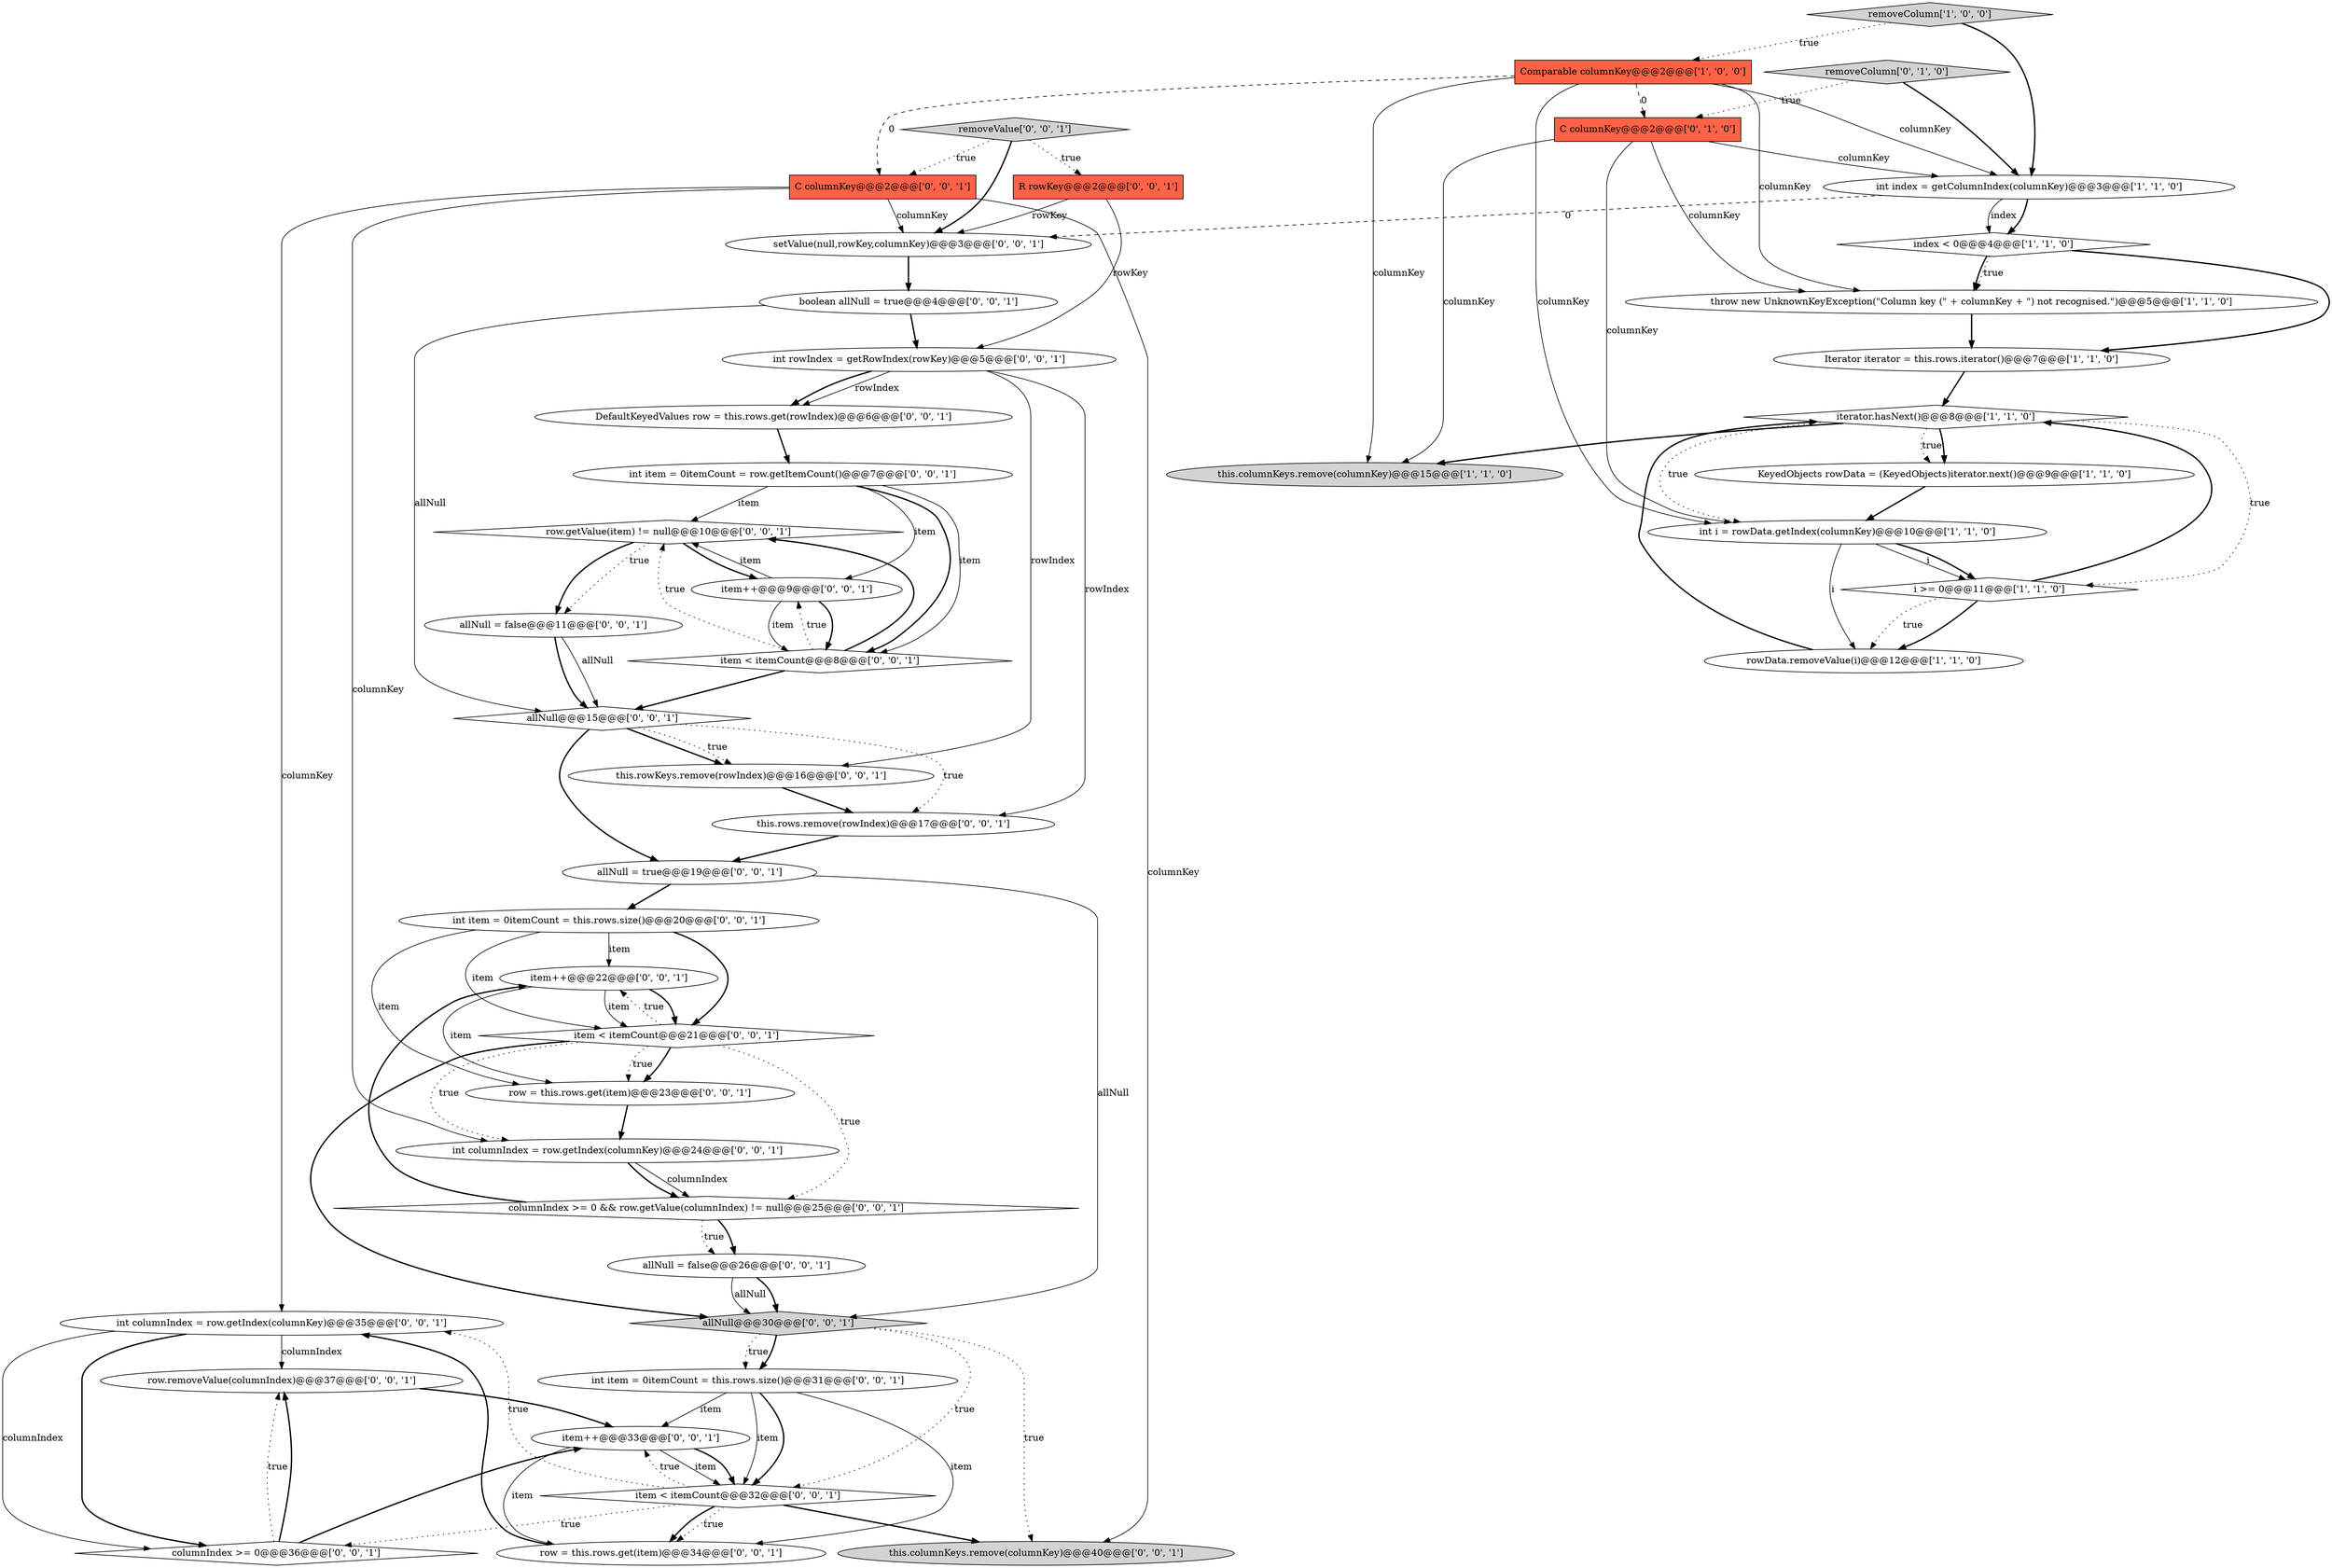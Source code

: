 digraph {
31 [style = filled, label = "this.columnKeys.remove(columnKey)@@@40@@@['0', '0', '1']", fillcolor = lightgray, shape = ellipse image = "AAA0AAABBB3BBB"];
41 [style = filled, label = "columnIndex >= 0 && row.getValue(columnIndex) != null@@@25@@@['0', '0', '1']", fillcolor = white, shape = diamond image = "AAA0AAABBB3BBB"];
45 [style = filled, label = "item++@@@22@@@['0', '0', '1']", fillcolor = white, shape = ellipse image = "AAA0AAABBB3BBB"];
5 [style = filled, label = "int i = rowData.getIndex(columnKey)@@@10@@@['1', '1', '0']", fillcolor = white, shape = ellipse image = "AAA0AAABBB1BBB"];
29 [style = filled, label = "R rowKey@@@2@@@['0', '0', '1']", fillcolor = tomato, shape = box image = "AAA0AAABBB3BBB"];
21 [style = filled, label = "allNull = false@@@11@@@['0', '0', '1']", fillcolor = white, shape = ellipse image = "AAA0AAABBB3BBB"];
40 [style = filled, label = "C columnKey@@@2@@@['0', '0', '1']", fillcolor = tomato, shape = box image = "AAA0AAABBB3BBB"];
38 [style = filled, label = "item++@@@33@@@['0', '0', '1']", fillcolor = white, shape = ellipse image = "AAA0AAABBB3BBB"];
30 [style = filled, label = "int columnIndex = row.getIndex(columnKey)@@@35@@@['0', '0', '1']", fillcolor = white, shape = ellipse image = "AAA0AAABBB3BBB"];
36 [style = filled, label = "allNull@@@15@@@['0', '0', '1']", fillcolor = white, shape = diamond image = "AAA0AAABBB3BBB"];
18 [style = filled, label = "allNull@@@30@@@['0', '0', '1']", fillcolor = lightgray, shape = diamond image = "AAA0AAABBB3BBB"];
37 [style = filled, label = "row.removeValue(columnIndex)@@@37@@@['0', '0', '1']", fillcolor = white, shape = ellipse image = "AAA0AAABBB3BBB"];
6 [style = filled, label = "removeColumn['1', '0', '0']", fillcolor = lightgray, shape = diamond image = "AAA0AAABBB1BBB"];
19 [style = filled, label = "allNull = false@@@26@@@['0', '0', '1']", fillcolor = white, shape = ellipse image = "AAA0AAABBB3BBB"];
15 [style = filled, label = "int item = 0itemCount = this.rows.size()@@@20@@@['0', '0', '1']", fillcolor = white, shape = ellipse image = "AAA0AAABBB3BBB"];
43 [style = filled, label = "row.getValue(item) != null@@@10@@@['0', '0', '1']", fillcolor = white, shape = diamond image = "AAA0AAABBB3BBB"];
33 [style = filled, label = "DefaultKeyedValues row = this.rows.get(rowIndex)@@@6@@@['0', '0', '1']", fillcolor = white, shape = ellipse image = "AAA0AAABBB3BBB"];
11 [style = filled, label = "i >= 0@@@11@@@['1', '1', '0']", fillcolor = white, shape = diamond image = "AAA0AAABBB1BBB"];
16 [style = filled, label = "columnIndex >= 0@@@36@@@['0', '0', '1']", fillcolor = white, shape = diamond image = "AAA0AAABBB3BBB"];
25 [style = filled, label = "item < itemCount@@@21@@@['0', '0', '1']", fillcolor = white, shape = diamond image = "AAA0AAABBB3BBB"];
24 [style = filled, label = "row = this.rows.get(item)@@@23@@@['0', '0', '1']", fillcolor = white, shape = ellipse image = "AAA0AAABBB3BBB"];
14 [style = filled, label = "item < itemCount@@@8@@@['0', '0', '1']", fillcolor = white, shape = diamond image = "AAA0AAABBB3BBB"];
1 [style = filled, label = "Comparable columnKey@@@2@@@['1', '0', '0']", fillcolor = tomato, shape = box image = "AAA1AAABBB1BBB"];
2 [style = filled, label = "Iterator iterator = this.rows.iterator()@@@7@@@['1', '1', '0']", fillcolor = white, shape = ellipse image = "AAA0AAABBB1BBB"];
10 [style = filled, label = "throw new UnknownKeyException(\"Column key (\" + columnKey + \") not recognised.\")@@@5@@@['1', '1', '0']", fillcolor = white, shape = ellipse image = "AAA0AAABBB1BBB"];
26 [style = filled, label = "int item = 0itemCount = this.rows.size()@@@31@@@['0', '0', '1']", fillcolor = white, shape = ellipse image = "AAA0AAABBB3BBB"];
7 [style = filled, label = "KeyedObjects rowData = (KeyedObjects)iterator.next()@@@9@@@['1', '1', '0']", fillcolor = white, shape = ellipse image = "AAA0AAABBB1BBB"];
27 [style = filled, label = "row = this.rows.get(item)@@@34@@@['0', '0', '1']", fillcolor = white, shape = ellipse image = "AAA0AAABBB3BBB"];
34 [style = filled, label = "this.rowKeys.remove(rowIndex)@@@16@@@['0', '0', '1']", fillcolor = white, shape = ellipse image = "AAA0AAABBB3BBB"];
8 [style = filled, label = "this.columnKeys.remove(columnKey)@@@15@@@['1', '1', '0']", fillcolor = lightgray, shape = ellipse image = "AAA0AAABBB1BBB"];
35 [style = filled, label = "boolean allNull = true@@@4@@@['0', '0', '1']", fillcolor = white, shape = ellipse image = "AAA0AAABBB3BBB"];
42 [style = filled, label = "int item = 0itemCount = row.getItemCount()@@@7@@@['0', '0', '1']", fillcolor = white, shape = ellipse image = "AAA0AAABBB3BBB"];
28 [style = filled, label = "item++@@@9@@@['0', '0', '1']", fillcolor = white, shape = ellipse image = "AAA0AAABBB3BBB"];
22 [style = filled, label = "setValue(null,rowKey,columnKey)@@@3@@@['0', '0', '1']", fillcolor = white, shape = ellipse image = "AAA0AAABBB3BBB"];
23 [style = filled, label = "allNull = true@@@19@@@['0', '0', '1']", fillcolor = white, shape = ellipse image = "AAA0AAABBB3BBB"];
12 [style = filled, label = "C columnKey@@@2@@@['0', '1', '0']", fillcolor = tomato, shape = box image = "AAA1AAABBB2BBB"];
4 [style = filled, label = "rowData.removeValue(i)@@@12@@@['1', '1', '0']", fillcolor = white, shape = ellipse image = "AAA0AAABBB1BBB"];
17 [style = filled, label = "int columnIndex = row.getIndex(columnKey)@@@24@@@['0', '0', '1']", fillcolor = white, shape = ellipse image = "AAA0AAABBB3BBB"];
32 [style = filled, label = "item < itemCount@@@32@@@['0', '0', '1']", fillcolor = white, shape = diamond image = "AAA0AAABBB3BBB"];
20 [style = filled, label = "this.rows.remove(rowIndex)@@@17@@@['0', '0', '1']", fillcolor = white, shape = ellipse image = "AAA0AAABBB3BBB"];
13 [style = filled, label = "removeColumn['0', '1', '0']", fillcolor = lightgray, shape = diamond image = "AAA0AAABBB2BBB"];
44 [style = filled, label = "removeValue['0', '0', '1']", fillcolor = lightgray, shape = diamond image = "AAA0AAABBB3BBB"];
0 [style = filled, label = "iterator.hasNext()@@@8@@@['1', '1', '0']", fillcolor = white, shape = diamond image = "AAA0AAABBB1BBB"];
3 [style = filled, label = "index < 0@@@4@@@['1', '1', '0']", fillcolor = white, shape = diamond image = "AAA0AAABBB1BBB"];
39 [style = filled, label = "int rowIndex = getRowIndex(rowKey)@@@5@@@['0', '0', '1']", fillcolor = white, shape = ellipse image = "AAA0AAABBB3BBB"];
9 [style = filled, label = "int index = getColumnIndex(columnKey)@@@3@@@['1', '1', '0']", fillcolor = white, shape = ellipse image = "AAA0AAABBB1BBB"];
28->14 [style = solid, label="item"];
16->37 [style = bold, label=""];
0->5 [style = dotted, label="true"];
34->20 [style = bold, label=""];
41->19 [style = bold, label=""];
23->18 [style = solid, label="allNull"];
15->25 [style = bold, label=""];
6->1 [style = dotted, label="true"];
12->5 [style = solid, label="columnKey"];
42->43 [style = solid, label="item"];
28->14 [style = bold, label=""];
39->20 [style = solid, label="rowIndex"];
1->40 [style = dashed, label="0"];
36->20 [style = dotted, label="true"];
26->32 [style = solid, label="item"];
12->10 [style = solid, label="columnKey"];
45->25 [style = bold, label=""];
21->36 [style = bold, label=""];
38->32 [style = solid, label="item"];
33->42 [style = bold, label=""];
17->41 [style = solid, label="columnIndex"];
37->38 [style = bold, label=""];
44->40 [style = dotted, label="true"];
24->17 [style = bold, label=""];
0->8 [style = bold, label=""];
43->21 [style = dotted, label="true"];
32->30 [style = dotted, label="true"];
29->22 [style = solid, label="rowKey"];
41->45 [style = bold, label=""];
38->27 [style = solid, label="item"];
40->22 [style = solid, label="columnKey"];
0->11 [style = dotted, label="true"];
0->7 [style = dotted, label="true"];
30->37 [style = solid, label="columnIndex"];
19->18 [style = bold, label=""];
26->32 [style = bold, label=""];
40->17 [style = solid, label="columnKey"];
17->41 [style = bold, label=""];
27->30 [style = bold, label=""];
39->34 [style = solid, label="rowIndex"];
5->11 [style = solid, label="i"];
15->45 [style = solid, label="item"];
28->43 [style = solid, label="item"];
14->43 [style = bold, label=""];
4->0 [style = bold, label=""];
38->32 [style = bold, label=""];
0->7 [style = bold, label=""];
35->36 [style = solid, label="allNull"];
25->45 [style = dotted, label="true"];
3->10 [style = bold, label=""];
25->24 [style = bold, label=""];
7->5 [style = bold, label=""];
30->16 [style = solid, label="columnIndex"];
20->23 [style = bold, label=""];
3->2 [style = bold, label=""];
18->26 [style = dotted, label="true"];
39->33 [style = solid, label="rowIndex"];
42->28 [style = solid, label="item"];
10->2 [style = bold, label=""];
5->11 [style = bold, label=""];
44->22 [style = bold, label=""];
32->31 [style = bold, label=""];
21->36 [style = solid, label="allNull"];
44->29 [style = dotted, label="true"];
14->36 [style = bold, label=""];
12->9 [style = solid, label="columnKey"];
11->4 [style = bold, label=""];
35->39 [style = bold, label=""];
18->26 [style = bold, label=""];
23->15 [style = bold, label=""];
25->18 [style = bold, label=""];
3->10 [style = dotted, label="true"];
25->24 [style = dotted, label="true"];
32->27 [style = bold, label=""];
9->22 [style = dashed, label="0"];
11->4 [style = dotted, label="true"];
40->31 [style = solid, label="columnKey"];
1->5 [style = solid, label="columnKey"];
1->8 [style = solid, label="columnKey"];
39->33 [style = bold, label=""];
42->14 [style = bold, label=""];
2->0 [style = bold, label=""];
14->28 [style = dotted, label="true"];
40->30 [style = solid, label="columnKey"];
32->38 [style = dotted, label="true"];
29->39 [style = solid, label="rowKey"];
9->3 [style = bold, label=""];
15->25 [style = solid, label="item"];
13->9 [style = bold, label=""];
42->14 [style = solid, label="item"];
22->35 [style = bold, label=""];
41->19 [style = dotted, label="true"];
36->34 [style = bold, label=""];
43->21 [style = bold, label=""];
1->9 [style = solid, label="columnKey"];
16->37 [style = dotted, label="true"];
45->24 [style = solid, label="item"];
26->38 [style = solid, label="item"];
13->12 [style = dotted, label="true"];
5->4 [style = solid, label="i"];
1->10 [style = solid, label="columnKey"];
15->24 [style = solid, label="item"];
19->18 [style = solid, label="allNull"];
14->43 [style = dotted, label="true"];
25->41 [style = dotted, label="true"];
26->27 [style = solid, label="item"];
18->32 [style = dotted, label="true"];
43->28 [style = bold, label=""];
12->8 [style = solid, label="columnKey"];
1->12 [style = dashed, label="0"];
45->25 [style = solid, label="item"];
11->0 [style = bold, label=""];
32->27 [style = dotted, label="true"];
36->23 [style = bold, label=""];
25->17 [style = dotted, label="true"];
18->31 [style = dotted, label="true"];
6->9 [style = bold, label=""];
9->3 [style = solid, label="index"];
30->16 [style = bold, label=""];
32->16 [style = dotted, label="true"];
36->34 [style = dotted, label="true"];
16->38 [style = bold, label=""];
}

